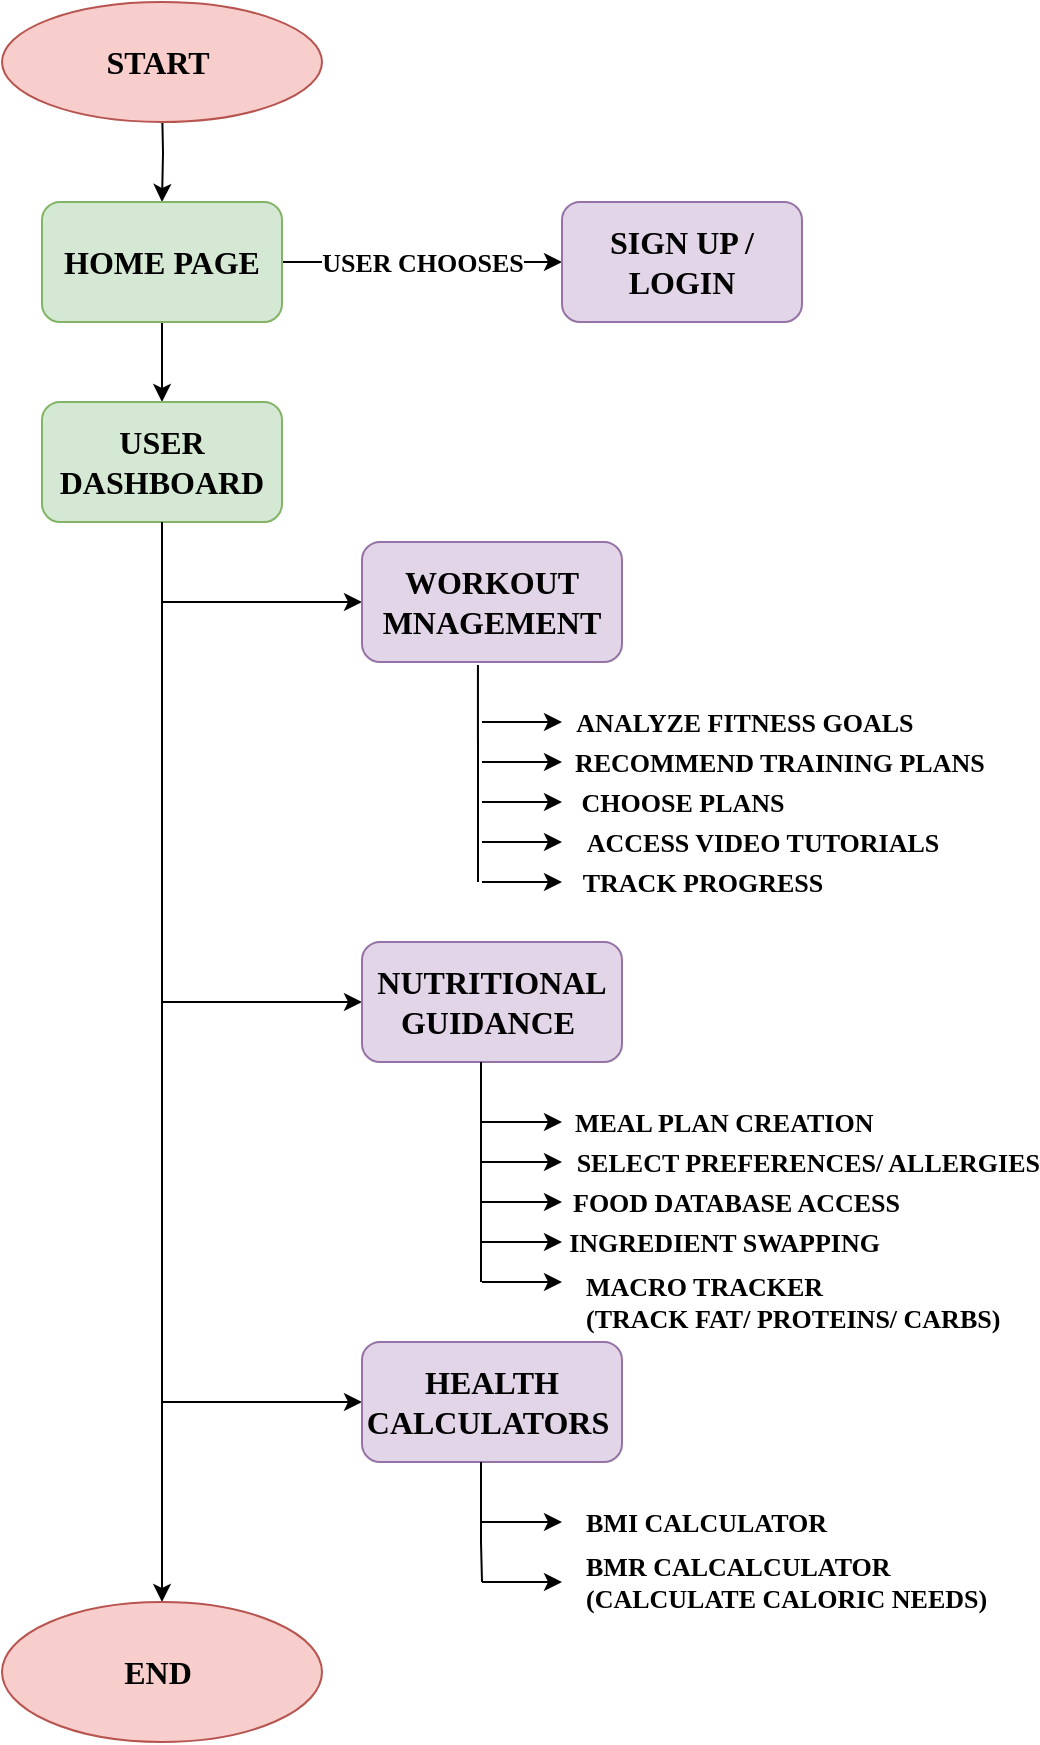 <mxfile version="24.8.6">
  <diagram name="Page-1" id="eWnVtFPMklx-EO2fsteF">
    <mxGraphModel dx="1235" dy="768" grid="1" gridSize="10" guides="1" tooltips="1" connect="1" arrows="1" fold="1" page="1" pageScale="1" pageWidth="850" pageHeight="1100" math="0" shadow="0">
      <root>
        <mxCell id="0" />
        <mxCell id="1" parent="0" />
        <mxCell id="JtP1xpn-msapYcgLWKKq-5" value="" style="edgeStyle=orthogonalEdgeStyle;rounded=0;orthogonalLoop=1;jettySize=auto;html=1;" edge="1" parent="1" target="JtP1xpn-msapYcgLWKKq-4">
          <mxGeometry relative="1" as="geometry">
            <mxPoint x="400" y="70" as="sourcePoint" />
          </mxGeometry>
        </mxCell>
        <mxCell id="JtP1xpn-msapYcgLWKKq-7" value="&lt;b&gt;&lt;font style=&quot;font-size: 13px;&quot; face=&quot;Times New Roman&quot;&gt;USER CHOOSES&lt;/font&gt;&lt;/b&gt;" style="edgeStyle=orthogonalEdgeStyle;rounded=0;orthogonalLoop=1;jettySize=auto;html=1;" edge="1" parent="1" source="JtP1xpn-msapYcgLWKKq-4" target="JtP1xpn-msapYcgLWKKq-6">
          <mxGeometry relative="1" as="geometry" />
        </mxCell>
        <mxCell id="JtP1xpn-msapYcgLWKKq-11" value="" style="edgeStyle=orthogonalEdgeStyle;rounded=0;orthogonalLoop=1;jettySize=auto;html=1;" edge="1" parent="1" source="JtP1xpn-msapYcgLWKKq-4" target="JtP1xpn-msapYcgLWKKq-10">
          <mxGeometry relative="1" as="geometry" />
        </mxCell>
        <mxCell id="JtP1xpn-msapYcgLWKKq-4" value="&lt;b&gt;&lt;font face=&quot;Times New Roman&quot; style=&quot;font-size: 16px;&quot;&gt;HOME PAGE&lt;/font&gt;&lt;/b&gt;" style="rounded=1;whiteSpace=wrap;html=1;fillColor=#d5e8d4;strokeColor=#82b366;" vertex="1" parent="1">
          <mxGeometry x="340" y="120" width="120" height="60" as="geometry" />
        </mxCell>
        <mxCell id="JtP1xpn-msapYcgLWKKq-6" value="&lt;b&gt;&lt;font face=&quot;Times New Roman&quot; style=&quot;font-size: 16px;&quot;&gt;SIGN UP / LOGIN&lt;/font&gt;&lt;/b&gt;" style="rounded=1;whiteSpace=wrap;html=1;fillColor=#e1d5e7;strokeColor=#9673a6;" vertex="1" parent="1">
          <mxGeometry x="600" y="120" width="120" height="60" as="geometry" />
        </mxCell>
        <mxCell id="JtP1xpn-msapYcgLWKKq-10" value="&lt;font size=&quot;1&quot; face=&quot;Times New Roman&quot;&gt;&lt;b style=&quot;font-size: 16px;&quot;&gt;USER DASHBOARD&lt;/b&gt;&lt;/font&gt;" style="whiteSpace=wrap;html=1;rounded=1;fillColor=#d5e8d4;strokeColor=#82b366;" vertex="1" parent="1">
          <mxGeometry x="340" y="220" width="120" height="60" as="geometry" />
        </mxCell>
        <mxCell id="JtP1xpn-msapYcgLWKKq-16" value="" style="endArrow=classic;html=1;rounded=0;" edge="1" parent="1">
          <mxGeometry width="50" height="50" relative="1" as="geometry">
            <mxPoint x="400" y="320" as="sourcePoint" />
            <mxPoint x="500" y="320" as="targetPoint" />
          </mxGeometry>
        </mxCell>
        <mxCell id="JtP1xpn-msapYcgLWKKq-18" value="&lt;font size=&quot;1&quot; face=&quot;Times New Roman&quot;&gt;&lt;b style=&quot;font-size: 16px;&quot;&gt;WORKOUT MNAGEMENT&lt;/b&gt;&lt;/font&gt;" style="rounded=1;whiteSpace=wrap;html=1;fillColor=#e1d5e7;strokeColor=#9673a6;" vertex="1" parent="1">
          <mxGeometry x="500" y="290" width="130" height="60" as="geometry" />
        </mxCell>
        <mxCell id="JtP1xpn-msapYcgLWKKq-20" value="&lt;b&gt;&lt;font face=&quot;Times New Roman&quot; style=&quot;font-size: 13px;&quot;&gt;ANALYZE FITNESS GOALS&amp;nbsp;&lt;/font&gt;&lt;/b&gt;" style="endArrow=classic;html=1;rounded=0;align=right;" edge="1" parent="1">
          <mxGeometry x="1" y="180" width="50" height="50" relative="1" as="geometry">
            <mxPoint x="560" y="380" as="sourcePoint" />
            <mxPoint x="600" y="380" as="targetPoint" />
            <mxPoint x="180" y="180" as="offset" />
          </mxGeometry>
        </mxCell>
        <mxCell id="JtP1xpn-msapYcgLWKKq-21" value="&lt;b&gt;&lt;font style=&quot;font-size: 13px;&quot; face=&quot;Times New Roman&quot;&gt;RECOMMEND TRAINING PLANS&amp;nbsp;&lt;/font&gt;&lt;/b&gt;" style="endArrow=classic;html=1;rounded=0;" edge="1" parent="1">
          <mxGeometry x="1" y="110" width="50" height="50" relative="1" as="geometry">
            <mxPoint x="560" y="400" as="sourcePoint" />
            <mxPoint x="600" y="400" as="targetPoint" />
            <mxPoint x="110" y="110" as="offset" />
          </mxGeometry>
        </mxCell>
        <mxCell id="JtP1xpn-msapYcgLWKKq-22" value="&lt;b&gt;&lt;font style=&quot;font-size: 13px;&quot; face=&quot;Times New Roman&quot;&gt;CHOOSE PLANS&lt;/font&gt;&lt;/b&gt;" style="endArrow=classic;html=1;rounded=0;" edge="1" parent="1">
          <mxGeometry x="1" y="60" width="50" height="50" relative="1" as="geometry">
            <mxPoint x="560" y="420" as="sourcePoint" />
            <mxPoint x="600" y="420" as="targetPoint" />
            <mxPoint x="60" y="60" as="offset" />
          </mxGeometry>
        </mxCell>
        <mxCell id="JtP1xpn-msapYcgLWKKq-23" value="&lt;font size=&quot;1&quot; face=&quot;Times New Roman&quot;&gt;&lt;b style=&quot;font-size: 13px;&quot;&gt;ACCESS VIDEO TUTORIALS&lt;/b&gt;&lt;/font&gt;" style="endArrow=classic;html=1;rounded=0;" edge="1" parent="1">
          <mxGeometry x="1" y="100" width="50" height="50" relative="1" as="geometry">
            <mxPoint x="560" y="440" as="sourcePoint" />
            <mxPoint x="600" y="440" as="targetPoint" />
            <mxPoint x="100" y="100" as="offset" />
          </mxGeometry>
        </mxCell>
        <mxCell id="JtP1xpn-msapYcgLWKKq-24" value="&lt;b&gt;&lt;font style=&quot;font-size: 13px;&quot; face=&quot;Times New Roman&quot;&gt;TRACK PROGRESS&lt;/font&gt;&lt;/b&gt;" style="endArrow=classic;html=1;rounded=0;" edge="1" parent="1">
          <mxGeometry x="1" y="70" width="50" height="50" relative="1" as="geometry">
            <mxPoint x="560" y="460" as="sourcePoint" />
            <mxPoint x="600" y="460" as="targetPoint" />
            <mxPoint x="70" y="70" as="offset" />
          </mxGeometry>
        </mxCell>
        <mxCell id="JtP1xpn-msapYcgLWKKq-25" value="" style="endArrow=classic;html=1;rounded=0;" edge="1" parent="1">
          <mxGeometry width="50" height="50" relative="1" as="geometry">
            <mxPoint x="400" y="520" as="sourcePoint" />
            <mxPoint x="500" y="520" as="targetPoint" />
          </mxGeometry>
        </mxCell>
        <mxCell id="JtP1xpn-msapYcgLWKKq-26" value="&lt;font size=&quot;1&quot; face=&quot;Times New Roman&quot;&gt;&lt;b style=&quot;font-size: 16px;&quot;&gt;NUTRITIONAL GUIDANCE&amp;nbsp;&lt;/b&gt;&lt;/font&gt;" style="rounded=1;whiteSpace=wrap;html=1;fillColor=#e1d5e7;strokeColor=#9673a6;" vertex="1" parent="1">
          <mxGeometry x="500" y="490" width="130" height="60" as="geometry" />
        </mxCell>
        <mxCell id="JtP1xpn-msapYcgLWKKq-27" value="" style="endArrow=none;html=1;rounded=0;entryX=0.5;entryY=1;entryDx=0;entryDy=0;" edge="1" parent="1">
          <mxGeometry width="50" height="50" relative="1" as="geometry">
            <mxPoint x="559.5" y="660" as="sourcePoint" />
            <mxPoint x="559.5" y="550" as="targetPoint" />
            <Array as="points">
              <mxPoint x="559.5" y="590" />
            </Array>
          </mxGeometry>
        </mxCell>
        <mxCell id="JtP1xpn-msapYcgLWKKq-28" value="&lt;font size=&quot;1&quot; face=&quot;Times New Roman&quot;&gt;&lt;b style=&quot;font-size: 13px;&quot;&gt;MEAL PLAN CREATION&amp;nbsp;&lt;/b&gt;&lt;/font&gt;" style="endArrow=classic;html=1;rounded=0;align=right;" edge="1" parent="1">
          <mxGeometry x="1" y="160" width="50" height="50" relative="1" as="geometry">
            <mxPoint x="560" y="580" as="sourcePoint" />
            <mxPoint x="600" y="580" as="targetPoint" />
            <mxPoint x="160" y="160" as="offset" />
          </mxGeometry>
        </mxCell>
        <mxCell id="JtP1xpn-msapYcgLWKKq-29" value="&lt;font style=&quot;font-size: 13px;&quot; face=&quot;Times New Roman&quot;&gt;&lt;b style=&quot;&quot;&gt;MACRO TRACKER&amp;nbsp;&lt;/b&gt;&lt;/font&gt;&lt;div style=&quot;font-size: 13px;&quot;&gt;&lt;font style=&quot;font-size: 13px;&quot; face=&quot;Times New Roman&quot;&gt;&lt;b style=&quot;&quot;&gt;(TRACK FAT/ PROTEINS/ CARBS)&lt;/b&gt;&lt;/font&gt;&lt;/div&gt;" style="endArrow=classic;html=1;rounded=0;align=left;" edge="1" parent="1">
          <mxGeometry x="1" y="-14" width="50" height="50" relative="1" as="geometry">
            <mxPoint x="560" y="660" as="sourcePoint" />
            <mxPoint x="600" y="660" as="targetPoint" />
            <mxPoint x="10" y="-4" as="offset" />
          </mxGeometry>
        </mxCell>
        <mxCell id="JtP1xpn-msapYcgLWKKq-30" value="&lt;font size=&quot;1&quot; face=&quot;Times New Roman&quot;&gt;&lt;b style=&quot;font-size: 13px;&quot;&gt;SELECT PREFERENCES/ ALLERGIES&lt;/b&gt;&lt;/font&gt;" style="endArrow=classic;html=1;rounded=0;align=right;" edge="1" parent="1">
          <mxGeometry x="1" y="240" width="50" height="50" relative="1" as="geometry">
            <mxPoint x="560" y="600" as="sourcePoint" />
            <mxPoint x="600" y="600" as="targetPoint" />
            <mxPoint x="240" y="240" as="offset" />
          </mxGeometry>
        </mxCell>
        <mxCell id="JtP1xpn-msapYcgLWKKq-31" value="&lt;font size=&quot;1&quot; face=&quot;Times New Roman&quot;&gt;&lt;b style=&quot;font-size: 13px;&quot;&gt;FOOD DATABASE ACCESS&lt;/b&gt;&lt;/font&gt;" style="endArrow=classic;html=1;rounded=0;align=right;" edge="1" parent="1">
          <mxGeometry x="1" y="170" width="50" height="50" relative="1" as="geometry">
            <mxPoint x="560" y="620" as="sourcePoint" />
            <mxPoint x="600" y="620" as="targetPoint" />
            <mxPoint x="170" y="170" as="offset" />
          </mxGeometry>
        </mxCell>
        <mxCell id="JtP1xpn-msapYcgLWKKq-32" value="&lt;font size=&quot;1&quot; face=&quot;Times New Roman&quot;&gt;&lt;b style=&quot;font-size: 13px;&quot;&gt;INGREDIENT SWAPPING&lt;/b&gt;&lt;/font&gt;" style="endArrow=classic;html=1;rounded=0;align=right;" edge="1" parent="1">
          <mxGeometry x="1" y="160" width="50" height="50" relative="1" as="geometry">
            <mxPoint x="560" y="640" as="sourcePoint" />
            <mxPoint x="600" y="640" as="targetPoint" />
            <mxPoint x="160" y="160" as="offset" />
          </mxGeometry>
        </mxCell>
        <mxCell id="JtP1xpn-msapYcgLWKKq-33" value="" style="endArrow=classic;html=1;rounded=0;" edge="1" parent="1">
          <mxGeometry width="50" height="50" relative="1" as="geometry">
            <mxPoint x="400" y="720" as="sourcePoint" />
            <mxPoint x="500" y="720" as="targetPoint" />
          </mxGeometry>
        </mxCell>
        <mxCell id="JtP1xpn-msapYcgLWKKq-34" value="&lt;font size=&quot;1&quot; face=&quot;Times New Roman&quot;&gt;&lt;b style=&quot;font-size: 16px;&quot;&gt;HEALTH CALCULATORS&amp;nbsp;&lt;/b&gt;&lt;/font&gt;" style="rounded=1;whiteSpace=wrap;html=1;fillColor=#e1d5e7;strokeColor=#9673a6;" vertex="1" parent="1">
          <mxGeometry x="500" y="690" width="130" height="60" as="geometry" />
        </mxCell>
        <mxCell id="JtP1xpn-msapYcgLWKKq-35" value="" style="endArrow=none;html=1;rounded=0;entryX=0.5;entryY=1;entryDx=0;entryDy=0;" edge="1" parent="1">
          <mxGeometry width="50" height="50" relative="1" as="geometry">
            <mxPoint x="560" y="810" as="sourcePoint" />
            <mxPoint x="559.5" y="750" as="targetPoint" />
            <Array as="points">
              <mxPoint x="559.5" y="790" />
            </Array>
          </mxGeometry>
        </mxCell>
        <mxCell id="JtP1xpn-msapYcgLWKKq-36" value="&lt;font size=&quot;1&quot; face=&quot;Times New Roman&quot;&gt;&lt;b style=&quot;font-size: 13px;&quot;&gt;BMI CALCULATOR&lt;/b&gt;&lt;/font&gt;" style="endArrow=classic;html=1;rounded=0;align=left;" edge="1" parent="1">
          <mxGeometry x="1" y="10" width="50" height="50" relative="1" as="geometry">
            <mxPoint x="560" y="780" as="sourcePoint" />
            <mxPoint x="600" y="780" as="targetPoint" />
            <mxPoint x="10" y="10" as="offset" />
          </mxGeometry>
        </mxCell>
        <mxCell id="JtP1xpn-msapYcgLWKKq-37" value="&lt;font style=&quot;font-size: 13px;&quot; face=&quot;Times New Roman&quot;&gt;&lt;b style=&quot;&quot;&gt;BMR CALCALCULATOR&amp;nbsp;&lt;/b&gt;&lt;/font&gt;&lt;div style=&quot;font-size: 13px;&quot;&gt;&lt;font style=&quot;font-size: 13px;&quot; face=&quot;Times New Roman&quot;&gt;&lt;b style=&quot;&quot;&gt;(CALCULATE CALORIC NEEDS)&lt;/b&gt;&lt;/font&gt;&lt;/div&gt;" style="endArrow=classic;html=1;rounded=0;align=left;" edge="1" parent="1">
          <mxGeometry x="1" y="10" width="50" height="50" relative="1" as="geometry">
            <mxPoint x="560" y="810" as="sourcePoint" />
            <mxPoint x="600" y="810" as="targetPoint" />
            <mxPoint x="10" y="10" as="offset" />
          </mxGeometry>
        </mxCell>
        <mxCell id="JtP1xpn-msapYcgLWKKq-41" value="&lt;font size=&quot;1&quot; face=&quot;Times New Roman&quot;&gt;&lt;b style=&quot;font-size: 16px;&quot;&gt;START&amp;nbsp;&lt;/b&gt;&lt;/font&gt;" style="ellipse;whiteSpace=wrap;html=1;fillColor=#f8cecc;strokeColor=#b85450;" vertex="1" parent="1">
          <mxGeometry x="320" y="20" width="160" height="60" as="geometry" />
        </mxCell>
        <mxCell id="JtP1xpn-msapYcgLWKKq-42" value="" style="edgeStyle=orthogonalEdgeStyle;rounded=0;orthogonalLoop=1;jettySize=auto;html=1;" edge="1" parent="1" source="JtP1xpn-msapYcgLWKKq-10" target="JtP1xpn-msapYcgLWKKq-40">
          <mxGeometry relative="1" as="geometry">
            <mxPoint x="400" y="280" as="sourcePoint" />
            <mxPoint x="400" y="968" as="targetPoint" />
          </mxGeometry>
        </mxCell>
        <mxCell id="JtP1xpn-msapYcgLWKKq-40" value="&lt;b&gt;&lt;font style=&quot;font-size: 16px;&quot; face=&quot;Times New Roman&quot;&gt;END&amp;nbsp;&lt;/font&gt;&lt;/b&gt;" style="ellipse;whiteSpace=wrap;html=1;fillColor=#f8cecc;strokeColor=#b85450;" vertex="1" parent="1">
          <mxGeometry x="320" y="820" width="160" height="70" as="geometry" />
        </mxCell>
        <mxCell id="JtP1xpn-msapYcgLWKKq-43" value="" style="endArrow=none;html=1;rounded=0;entryX=0.446;entryY=1.025;entryDx=0;entryDy=0;entryPerimeter=0;" edge="1" parent="1" target="JtP1xpn-msapYcgLWKKq-18">
          <mxGeometry width="50" height="50" relative="1" as="geometry">
            <mxPoint x="558" y="460" as="sourcePoint" />
            <mxPoint x="460" y="560" as="targetPoint" />
          </mxGeometry>
        </mxCell>
      </root>
    </mxGraphModel>
  </diagram>
</mxfile>
